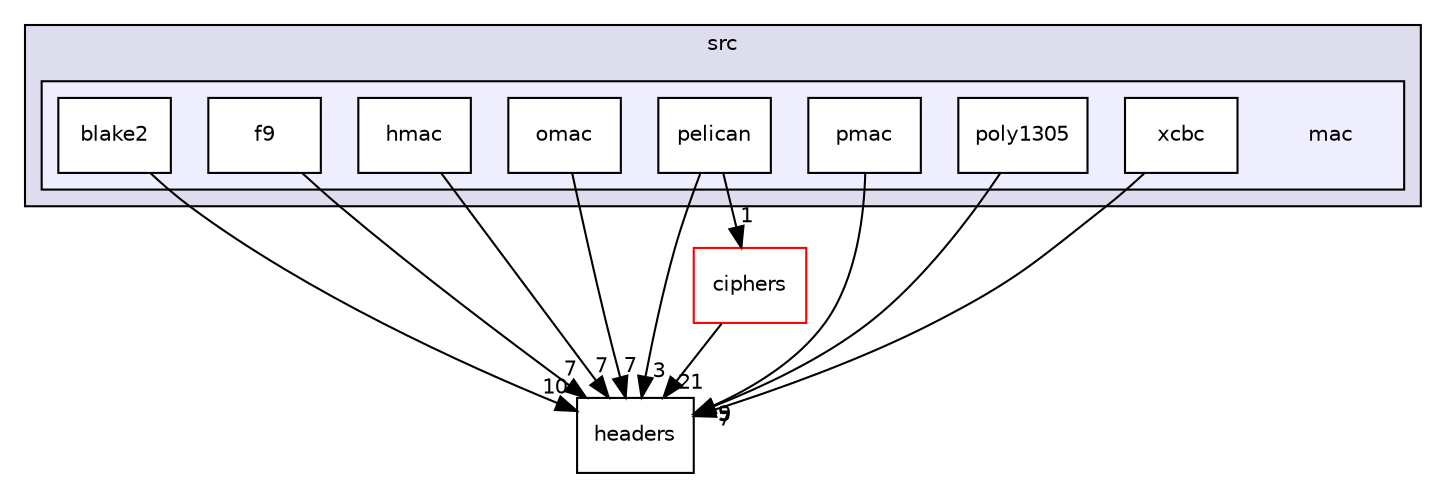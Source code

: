 digraph "M:/Office/!Doutorado/0. RepositorioSVN/HAMSTER_Prototype/branches/JINT2018/include/libtomcrypt-develop/src/mac" {
  compound=true
  node [ fontsize="10", fontname="Helvetica"];
  edge [ labelfontsize="10", labelfontname="Helvetica"];
  subgraph clusterdir_741faac8ec9f85fd943a5b186bf49d47 {
    graph [ bgcolor="#ddddee", pencolor="black", label="src" fontname="Helvetica", fontsize="10", URL="dir_741faac8ec9f85fd943a5b186bf49d47.html"]
  subgraph clusterdir_8d534e70286154989a79a38c24995d04 {
    graph [ bgcolor="#eeeeff", pencolor="black", label="" URL="dir_8d534e70286154989a79a38c24995d04.html"];
    dir_8d534e70286154989a79a38c24995d04 [shape=plaintext label="mac"];
    dir_79d57c94119156a8dc3489f1660292a6 [shape=box label="blake2" color="black" fillcolor="white" style="filled" URL="dir_79d57c94119156a8dc3489f1660292a6.html"];
    dir_da74ebf47b2c577baaf2a79e6cc9a031 [shape=box label="f9" color="black" fillcolor="white" style="filled" URL="dir_da74ebf47b2c577baaf2a79e6cc9a031.html"];
    dir_9e80b68792b1efb746724497435c05bc [shape=box label="hmac" color="black" fillcolor="white" style="filled" URL="dir_9e80b68792b1efb746724497435c05bc.html"];
    dir_7088a8f8d9e985fe049c2da4e096b789 [shape=box label="omac" color="black" fillcolor="white" style="filled" URL="dir_7088a8f8d9e985fe049c2da4e096b789.html"];
    dir_1a64b209f65c4e527f2978611cc4936a [shape=box label="pelican" color="black" fillcolor="white" style="filled" URL="dir_1a64b209f65c4e527f2978611cc4936a.html"];
    dir_ca277065b6de7dd4cf5cda017ee29087 [shape=box label="pmac" color="black" fillcolor="white" style="filled" URL="dir_ca277065b6de7dd4cf5cda017ee29087.html"];
    dir_ab2a93dca96abafa42a761aa79099685 [shape=box label="poly1305" color="black" fillcolor="white" style="filled" URL="dir_ab2a93dca96abafa42a761aa79099685.html"];
    dir_8d98470287294d83e07d4db4a113ed35 [shape=box label="xcbc" color="black" fillcolor="white" style="filled" URL="dir_8d98470287294d83e07d4db4a113ed35.html"];
  }
  }
  dir_a0acb8384b4122a9c7afcf2489cf4036 [shape=box label="headers" URL="dir_a0acb8384b4122a9c7afcf2489cf4036.html"];
  dir_194fd8ec3e237da77214829e2c90bdcf [shape=box label="ciphers" fillcolor="white" style="filled" color="red" URL="dir_194fd8ec3e237da77214829e2c90bdcf.html"];
  dir_1a64b209f65c4e527f2978611cc4936a->dir_a0acb8384b4122a9c7afcf2489cf4036 [headlabel="3", labeldistance=1.5 headhref="dir_000032_000026.html"];
  dir_1a64b209f65c4e527f2978611cc4936a->dir_194fd8ec3e237da77214829e2c90bdcf [headlabel="1", labeldistance=1.5 headhref="dir_000032_000010.html"];
  dir_ca277065b6de7dd4cf5cda017ee29087->dir_a0acb8384b4122a9c7afcf2489cf4036 [headlabel="9", labeldistance=1.5 headhref="dir_000033_000026.html"];
  dir_79d57c94119156a8dc3489f1660292a6->dir_a0acb8384b4122a9c7afcf2489cf4036 [headlabel="10", labeldistance=1.5 headhref="dir_000028_000026.html"];
  dir_da74ebf47b2c577baaf2a79e6cc9a031->dir_a0acb8384b4122a9c7afcf2489cf4036 [headlabel="7", labeldistance=1.5 headhref="dir_000029_000026.html"];
  dir_8d98470287294d83e07d4db4a113ed35->dir_a0acb8384b4122a9c7afcf2489cf4036 [headlabel="7", labeldistance=1.5 headhref="dir_000035_000026.html"];
  dir_194fd8ec3e237da77214829e2c90bdcf->dir_a0acb8384b4122a9c7afcf2489cf4036 [headlabel="21", labeldistance=1.5 headhref="dir_000010_000026.html"];
  dir_ab2a93dca96abafa42a761aa79099685->dir_a0acb8384b4122a9c7afcf2489cf4036 [headlabel="5", labeldistance=1.5 headhref="dir_000034_000026.html"];
  dir_7088a8f8d9e985fe049c2da4e096b789->dir_a0acb8384b4122a9c7afcf2489cf4036 [headlabel="7", labeldistance=1.5 headhref="dir_000031_000026.html"];
  dir_9e80b68792b1efb746724497435c05bc->dir_a0acb8384b4122a9c7afcf2489cf4036 [headlabel="7", labeldistance=1.5 headhref="dir_000030_000026.html"];
}
